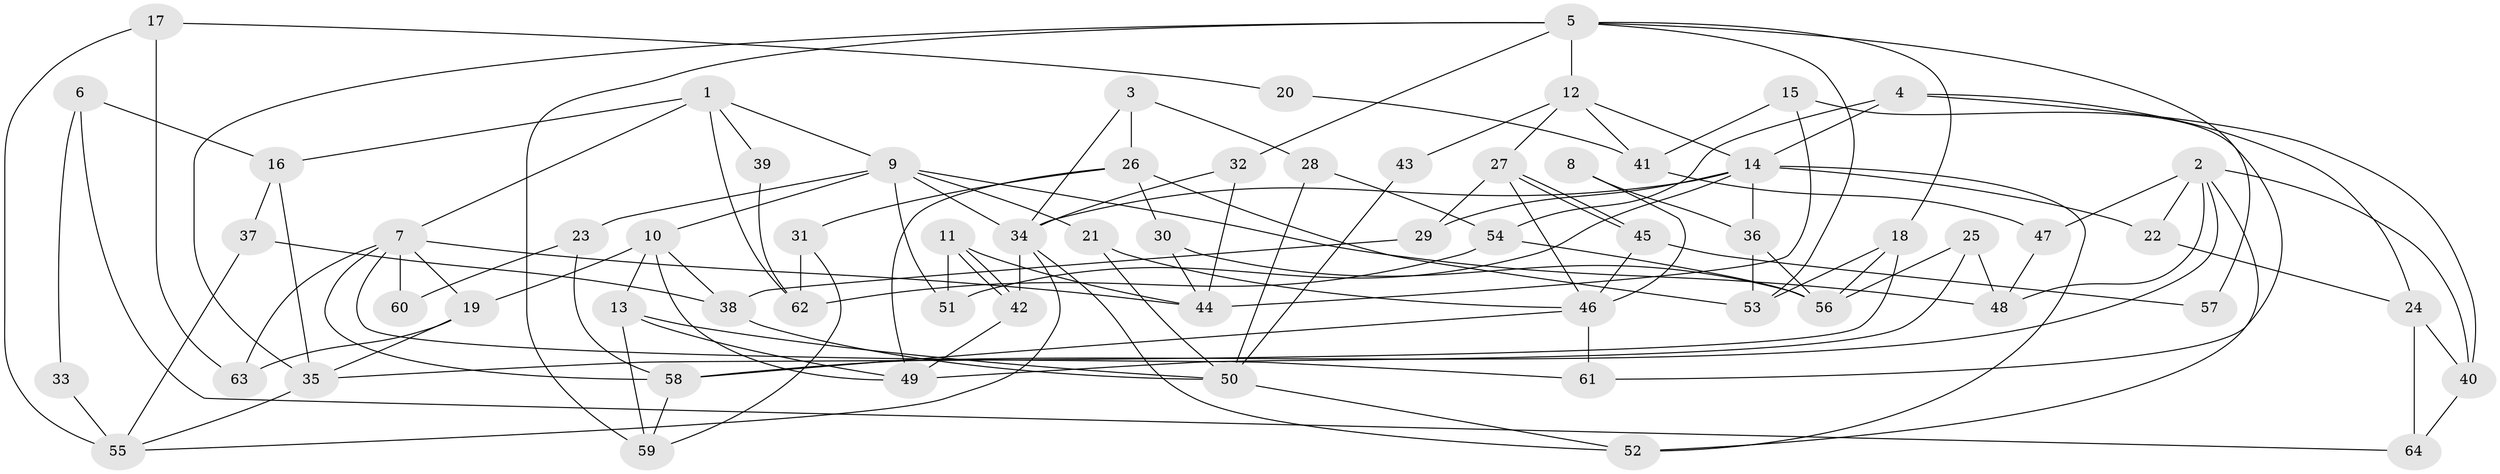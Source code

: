 // coarse degree distribution, {4: 0.3157894736842105, 8: 0.07894736842105263, 6: 0.15789473684210525, 5: 0.13157894736842105, 10: 0.02631578947368421, 2: 0.10526315789473684, 7: 0.07894736842105263, 9: 0.02631578947368421, 3: 0.07894736842105263}
// Generated by graph-tools (version 1.1) at 2025/41/03/06/25 10:41:56]
// undirected, 64 vertices, 128 edges
graph export_dot {
graph [start="1"]
  node [color=gray90,style=filled];
  1;
  2;
  3;
  4;
  5;
  6;
  7;
  8;
  9;
  10;
  11;
  12;
  13;
  14;
  15;
  16;
  17;
  18;
  19;
  20;
  21;
  22;
  23;
  24;
  25;
  26;
  27;
  28;
  29;
  30;
  31;
  32;
  33;
  34;
  35;
  36;
  37;
  38;
  39;
  40;
  41;
  42;
  43;
  44;
  45;
  46;
  47;
  48;
  49;
  50;
  51;
  52;
  53;
  54;
  55;
  56;
  57;
  58;
  59;
  60;
  61;
  62;
  63;
  64;
  1 -- 16;
  1 -- 9;
  1 -- 7;
  1 -- 39;
  1 -- 62;
  2 -- 52;
  2 -- 48;
  2 -- 22;
  2 -- 40;
  2 -- 47;
  2 -- 58;
  3 -- 34;
  3 -- 26;
  3 -- 28;
  4 -- 54;
  4 -- 40;
  4 -- 14;
  4 -- 24;
  5 -- 18;
  5 -- 59;
  5 -- 12;
  5 -- 32;
  5 -- 35;
  5 -- 53;
  5 -- 57;
  6 -- 64;
  6 -- 16;
  6 -- 33;
  7 -- 58;
  7 -- 19;
  7 -- 44;
  7 -- 60;
  7 -- 61;
  7 -- 63;
  8 -- 46;
  8 -- 36;
  9 -- 21;
  9 -- 34;
  9 -- 10;
  9 -- 23;
  9 -- 48;
  9 -- 51;
  10 -- 49;
  10 -- 13;
  10 -- 19;
  10 -- 38;
  11 -- 44;
  11 -- 42;
  11 -- 42;
  11 -- 51;
  12 -- 14;
  12 -- 27;
  12 -- 41;
  12 -- 43;
  13 -- 49;
  13 -- 50;
  13 -- 59;
  14 -- 51;
  14 -- 22;
  14 -- 29;
  14 -- 34;
  14 -- 36;
  14 -- 52;
  15 -- 44;
  15 -- 61;
  15 -- 41;
  16 -- 35;
  16 -- 37;
  17 -- 63;
  17 -- 55;
  17 -- 20;
  18 -- 56;
  18 -- 35;
  18 -- 53;
  19 -- 35;
  19 -- 63;
  20 -- 41;
  21 -- 46;
  21 -- 50;
  22 -- 24;
  23 -- 58;
  23 -- 60;
  24 -- 40;
  24 -- 64;
  25 -- 56;
  25 -- 48;
  25 -- 49;
  26 -- 53;
  26 -- 49;
  26 -- 30;
  26 -- 31;
  27 -- 45;
  27 -- 45;
  27 -- 29;
  27 -- 46;
  28 -- 50;
  28 -- 54;
  29 -- 38;
  30 -- 44;
  30 -- 56;
  31 -- 62;
  31 -- 59;
  32 -- 34;
  32 -- 44;
  33 -- 55;
  34 -- 52;
  34 -- 42;
  34 -- 55;
  35 -- 55;
  36 -- 53;
  36 -- 56;
  37 -- 55;
  37 -- 38;
  38 -- 50;
  39 -- 62;
  40 -- 64;
  41 -- 47;
  42 -- 49;
  43 -- 50;
  45 -- 46;
  45 -- 57;
  46 -- 58;
  46 -- 61;
  47 -- 48;
  50 -- 52;
  54 -- 56;
  54 -- 62;
  58 -- 59;
}
